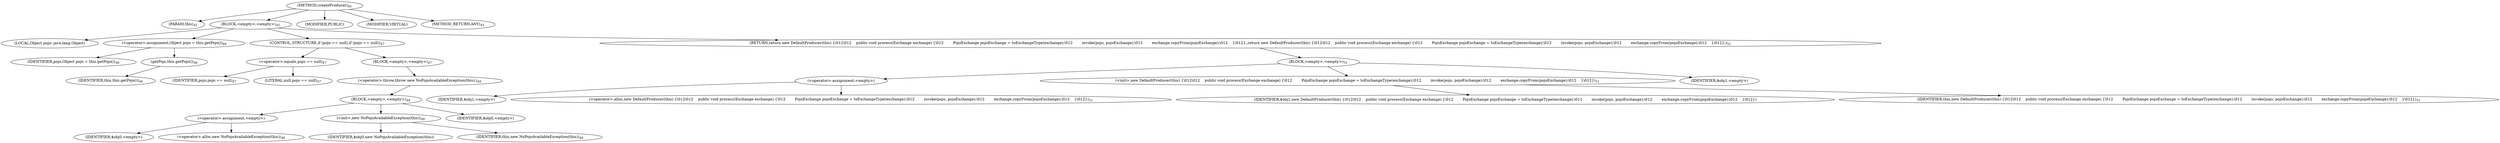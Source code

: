 digraph "createProducer" {  
"39" [label = <(METHOD,createProducer)<SUB>45</SUB>> ]
"7" [label = <(PARAM,this)<SUB>45</SUB>> ]
"40" [label = <(BLOCK,&lt;empty&gt;,&lt;empty&gt;)<SUB>45</SUB>> ]
"41" [label = <(LOCAL,Object pojo: java.lang.Object)> ]
"42" [label = <(&lt;operator&gt;.assignment,Object pojo = this.getPojo())<SUB>46</SUB>> ]
"43" [label = <(IDENTIFIER,pojo,Object pojo = this.getPojo())<SUB>46</SUB>> ]
"44" [label = <(getPojo,this.getPojo())<SUB>46</SUB>> ]
"6" [label = <(IDENTIFIER,this,this.getPojo())<SUB>46</SUB>> ]
"45" [label = <(CONTROL_STRUCTURE,if (pojo == null),if (pojo == null))<SUB>47</SUB>> ]
"46" [label = <(&lt;operator&gt;.equals,pojo == null)<SUB>47</SUB>> ]
"47" [label = <(IDENTIFIER,pojo,pojo == null)<SUB>47</SUB>> ]
"48" [label = <(LITERAL,null,pojo == null)<SUB>47</SUB>> ]
"49" [label = <(BLOCK,&lt;empty&gt;,&lt;empty&gt;)<SUB>47</SUB>> ]
"50" [label = <(&lt;operator&gt;.throw,throw new NoPojoAvailableException(this);)<SUB>48</SUB>> ]
"51" [label = <(BLOCK,&lt;empty&gt;,&lt;empty&gt;)<SUB>48</SUB>> ]
"52" [label = <(&lt;operator&gt;.assignment,&lt;empty&gt;)> ]
"53" [label = <(IDENTIFIER,$obj0,&lt;empty&gt;)> ]
"54" [label = <(&lt;operator&gt;.alloc,new NoPojoAvailableException(this))<SUB>48</SUB>> ]
"55" [label = <(&lt;init&gt;,new NoPojoAvailableException(this))<SUB>48</SUB>> ]
"56" [label = <(IDENTIFIER,$obj0,new NoPojoAvailableException(this))> ]
"8" [label = <(IDENTIFIER,this,new NoPojoAvailableException(this))<SUB>48</SUB>> ]
"57" [label = <(IDENTIFIER,$obj0,&lt;empty&gt;)> ]
"58" [label = <(RETURN,return new DefaultProducer(this) {\012\012    public void process(Exchange exchange) {\012        PojoExchange pojoExchange = toExchangeType(exchange);\012        invoke(pojo, pojoExchange);\012        exchange.copyFrom(pojoExchange);\012    }\012};,return new DefaultProducer(this) {\012\012    public void process(Exchange exchange) {\012        PojoExchange pojoExchange = toExchangeType(exchange);\012        invoke(pojo, pojoExchange);\012        exchange.copyFrom(pojoExchange);\012    }\012};)<SUB>51</SUB>> ]
"59" [label = <(BLOCK,&lt;empty&gt;,&lt;empty&gt;)<SUB>51</SUB>> ]
"60" [label = <(&lt;operator&gt;.assignment,&lt;empty&gt;)> ]
"61" [label = <(IDENTIFIER,$obj1,&lt;empty&gt;)> ]
"62" [label = <(&lt;operator&gt;.alloc,new DefaultProducer(this) {\012\012    public void process(Exchange exchange) {\012        PojoExchange pojoExchange = toExchangeType(exchange);\012        invoke(pojo, pojoExchange);\012        exchange.copyFrom(pojoExchange);\012    }\012})<SUB>51</SUB>> ]
"63" [label = <(&lt;init&gt;,new DefaultProducer(this) {\012\012    public void process(Exchange exchange) {\012        PojoExchange pojoExchange = toExchangeType(exchange);\012        invoke(pojo, pojoExchange);\012        exchange.copyFrom(pojoExchange);\012    }\012})<SUB>51</SUB>> ]
"64" [label = <(IDENTIFIER,$obj1,new DefaultProducer(this) {\012\012    public void process(Exchange exchange) {\012        PojoExchange pojoExchange = toExchangeType(exchange);\012        invoke(pojo, pojoExchange);\012        exchange.copyFrom(pojoExchange);\012    }\012})> ]
"9" [label = <(IDENTIFIER,this,new DefaultProducer(this) {\012\012    public void process(Exchange exchange) {\012        PojoExchange pojoExchange = toExchangeType(exchange);\012        invoke(pojo, pojoExchange);\012        exchange.copyFrom(pojoExchange);\012    }\012})<SUB>51</SUB>> ]
"65" [label = <(IDENTIFIER,$obj1,&lt;empty&gt;)> ]
"66" [label = <(MODIFIER,PUBLIC)> ]
"67" [label = <(MODIFIER,VIRTUAL)> ]
"68" [label = <(METHOD_RETURN,ANY)<SUB>45</SUB>> ]
  "39" -> "7" 
  "39" -> "40" 
  "39" -> "66" 
  "39" -> "67" 
  "39" -> "68" 
  "40" -> "41" 
  "40" -> "42" 
  "40" -> "45" 
  "40" -> "58" 
  "42" -> "43" 
  "42" -> "44" 
  "44" -> "6" 
  "45" -> "46" 
  "45" -> "49" 
  "46" -> "47" 
  "46" -> "48" 
  "49" -> "50" 
  "50" -> "51" 
  "51" -> "52" 
  "51" -> "55" 
  "51" -> "57" 
  "52" -> "53" 
  "52" -> "54" 
  "55" -> "56" 
  "55" -> "8" 
  "58" -> "59" 
  "59" -> "60" 
  "59" -> "63" 
  "59" -> "65" 
  "60" -> "61" 
  "60" -> "62" 
  "63" -> "64" 
  "63" -> "9" 
}
